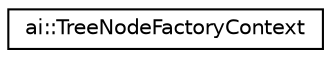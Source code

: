 digraph "Graphical Class Hierarchy"
{
  edge [fontname="Helvetica",fontsize="10",labelfontname="Helvetica",labelfontsize="10"];
  node [fontname="Helvetica",fontsize="10",shape=record];
  rankdir="LR";
  Node1 [label="ai::TreeNodeFactoryContext",height=0.2,width=0.4,color="black", fillcolor="white", style="filled",URL="$structai_1_1TreeNodeFactoryContext.html",tooltip="Context for ITreeNodeFactory. "];
}
